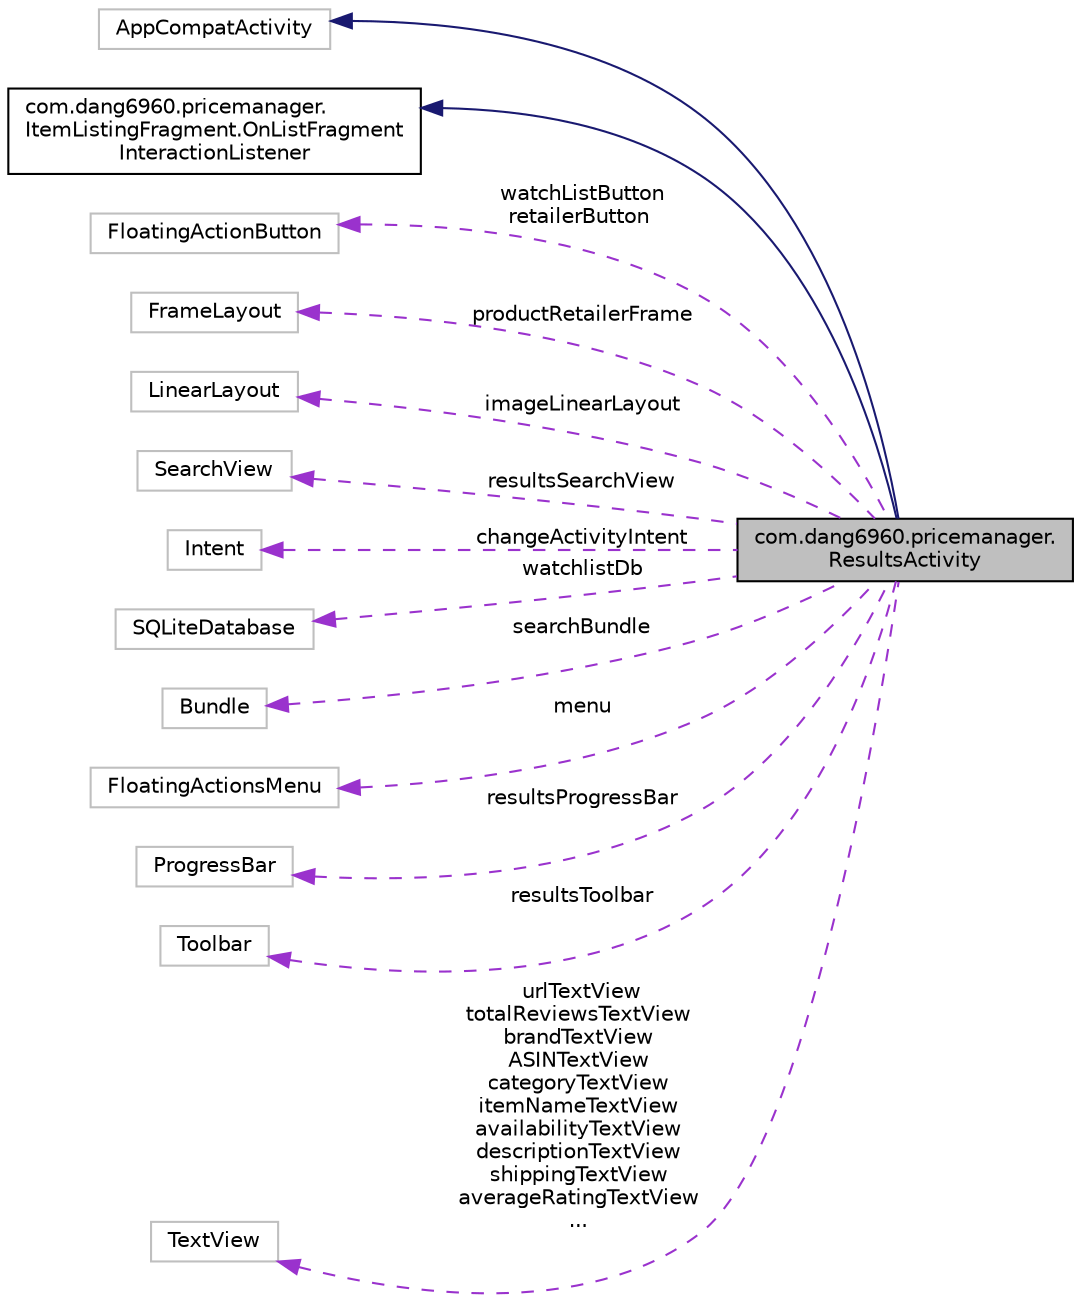 digraph "com.dang6960.pricemanager.ItemResultsActivity"
{
 // LATEX_PDF_SIZE
  edge [fontname="Helvetica",fontsize="10",labelfontname="Helvetica",labelfontsize="10"];
  node [fontname="Helvetica",fontsize="10",shape=record];
  rankdir="LR";
  Node1 [label="com.dang6960.pricemanager.\lResultsActivity",height=0.2,width=0.4,color="black", fillcolor="grey75", style="filled", fontcolor="black",tooltip=" "];
  Node2 -> Node1 [dir="back",color="midnightblue",fontsize="10",style="solid",fontname="Helvetica"];
  Node2 [label="AppCompatActivity",height=0.2,width=0.4,color="grey75", fillcolor="white", style="filled",tooltip=" "];
  Node3 -> Node1 [dir="back",color="midnightblue",fontsize="10",style="solid",fontname="Helvetica"];
  Node3 [label="com.dang6960.pricemanager.\lItemListingFragment.OnListFragment\lInteractionListener",height=0.2,width=0.4,color="black", fillcolor="white", style="filled",URL="$interfacecom_1_1dang6960_1_1pricemanager_1_1_item_listing_fragment_1_1_on_list_fragment_interaction_listener.html",tooltip=" "];
  Node4 -> Node1 [dir="back",color="darkorchid3",fontsize="10",style="dashed",label=" watchListButton\nretailerButton" ,fontname="Helvetica"];
  Node4 [label="FloatingActionButton",height=0.2,width=0.4,color="grey75", fillcolor="white", style="filled",tooltip=" "];
  Node5 -> Node1 [dir="back",color="darkorchid3",fontsize="10",style="dashed",label=" productRetailerFrame" ,fontname="Helvetica"];
  Node5 [label="FrameLayout",height=0.2,width=0.4,color="grey75", fillcolor="white", style="filled",tooltip=" "];
  Node6 -> Node1 [dir="back",color="darkorchid3",fontsize="10",style="dashed",label=" imageLinearLayout" ,fontname="Helvetica"];
  Node6 [label="LinearLayout",height=0.2,width=0.4,color="grey75", fillcolor="white", style="filled",tooltip=" "];
  Node7 -> Node1 [dir="back",color="darkorchid3",fontsize="10",style="dashed",label=" resultsSearchView" ,fontname="Helvetica"];
  Node7 [label="SearchView",height=0.2,width=0.4,color="grey75", fillcolor="white", style="filled",tooltip=" "];
  Node8 -> Node1 [dir="back",color="darkorchid3",fontsize="10",style="dashed",label=" changeActivityIntent" ,fontname="Helvetica"];
  Node8 [label="Intent",height=0.2,width=0.4,color="grey75", fillcolor="white", style="filled",tooltip=" "];
  Node9 -> Node1 [dir="back",color="darkorchid3",fontsize="10",style="dashed",label=" watchlistDb" ,fontname="Helvetica"];
  Node9 [label="SQLiteDatabase",height=0.2,width=0.4,color="grey75", fillcolor="white", style="filled",tooltip=" "];
  Node10 -> Node1 [dir="back",color="darkorchid3",fontsize="10",style="dashed",label=" searchBundle" ,fontname="Helvetica"];
  Node10 [label="Bundle",height=0.2,width=0.4,color="grey75", fillcolor="white", style="filled",tooltip=" "];
  Node11 -> Node1 [dir="back",color="darkorchid3",fontsize="10",style="dashed",label=" menu" ,fontname="Helvetica"];
  Node11 [label="FloatingActionsMenu",height=0.2,width=0.4,color="grey75", fillcolor="white", style="filled",tooltip=" "];
  Node12 -> Node1 [dir="back",color="darkorchid3",fontsize="10",style="dashed",label=" resultsProgressBar" ,fontname="Helvetica"];
  Node12 [label="ProgressBar",height=0.2,width=0.4,color="grey75", fillcolor="white", style="filled",tooltip=" "];
  Node13 -> Node1 [dir="back",color="darkorchid3",fontsize="10",style="dashed",label=" resultsToolbar" ,fontname="Helvetica"];
  Node13 [label="Toolbar",height=0.2,width=0.4,color="grey75", fillcolor="white", style="filled",tooltip=" "];
  Node14 -> Node1 [dir="back",color="darkorchid3",fontsize="10",style="dashed",label=" urlTextView\ntotalReviewsTextView\nbrandTextView\nASINTextView\ncategoryTextView\nitemNameTextView\navailabilityTextView\ndescriptionTextView\nshippingTextView\naverageRatingTextView\n..." ,fontname="Helvetica"];
  Node14 [label="TextView",height=0.2,width=0.4,color="grey75", fillcolor="white", style="filled",tooltip=" "];
}
